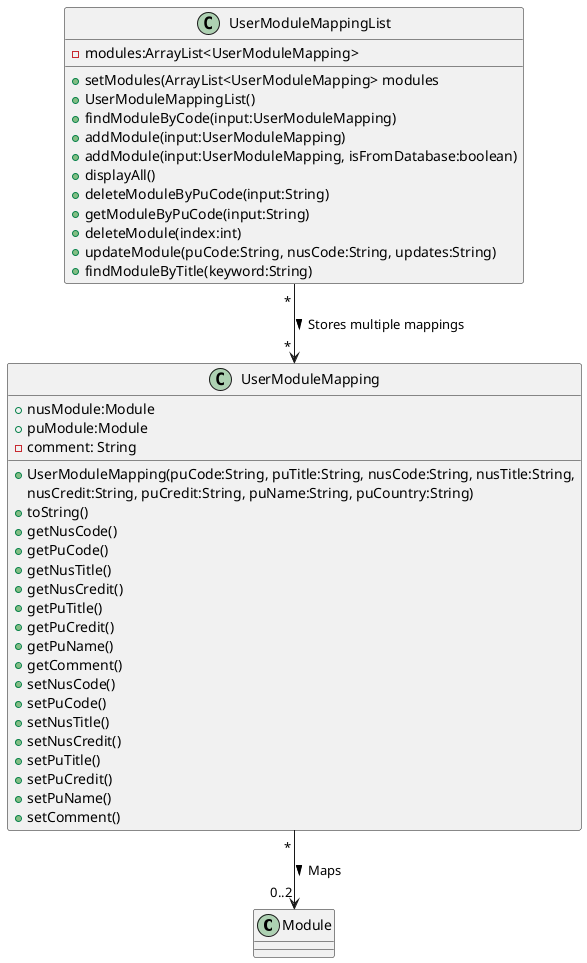 @startuml
'https://plantuml.com/sequence-diagram

class Module {
}

class UserModuleMapping {
    + nusModule:Module
    + puModule:Module
    - comment: String
    + UserModuleMapping(puCode:String, puTitle:String, nusCode:String, nusTitle:String,
                        nusCredit:String, puCredit:String, puName:String, puCountry:String)
    + toString()
    + getNusCode()
    + getPuCode()
    + getNusTitle()
    + getNusCredit()
    + getPuTitle()
    + getPuCredit()
    + getPuName()
    + getComment()
    + setNusCode()
    + setPuCode()
    + setNusTitle()
    + setNusCredit()
    + setPuTitle()
    + setPuCredit()
    + setPuName()
    + setComment()
}

class UserModuleMappingList {
    - modules:ArrayList<UserModuleMapping>
    + setModules(ArrayList<UserModuleMapping> modules
    + UserModuleMappingList()
    + findModuleByCode(input:UserModuleMapping)
    + addModule(input:UserModuleMapping)
    + addModule(input:UserModuleMapping, isFromDatabase:boolean)
    + displayAll()
    + deleteModuleByPuCode(input:String)
    + getModuleByPuCode(input:String)
    + deleteModule(index:int)
    + updateModule(puCode:String, nusCode:String, updates:String)
    + findModuleByTitle(keyword:String)
}

UserModuleMapping " * " --> "0..2" Module :> Maps
UserModuleMappingList " * " --> " * " UserModuleMapping :> Stores multiple mappings

@enduml